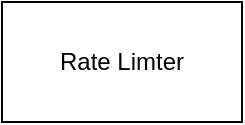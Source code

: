 <mxfile version="24.4.13" type="github">
  <diagram name="Rate Limiter" id="Cv--0vc-YDIsw0oIE6CE">
    <mxGraphModel dx="1242" dy="820" grid="1" gridSize="10" guides="1" tooltips="1" connect="1" arrows="1" fold="1" page="1" pageScale="1" pageWidth="827" pageHeight="1169" math="0" shadow="0">
      <root>
        <mxCell id="0" />
        <mxCell id="1" parent="0" />
        <mxCell id="zXCOK-BxeJKLrIwR0rW2-1" value="Rate Limter" style="rounded=0;whiteSpace=wrap;html=1;" vertex="1" parent="1">
          <mxGeometry x="350" y="390" width="120" height="60" as="geometry" />
        </mxCell>
      </root>
    </mxGraphModel>
  </diagram>
</mxfile>
